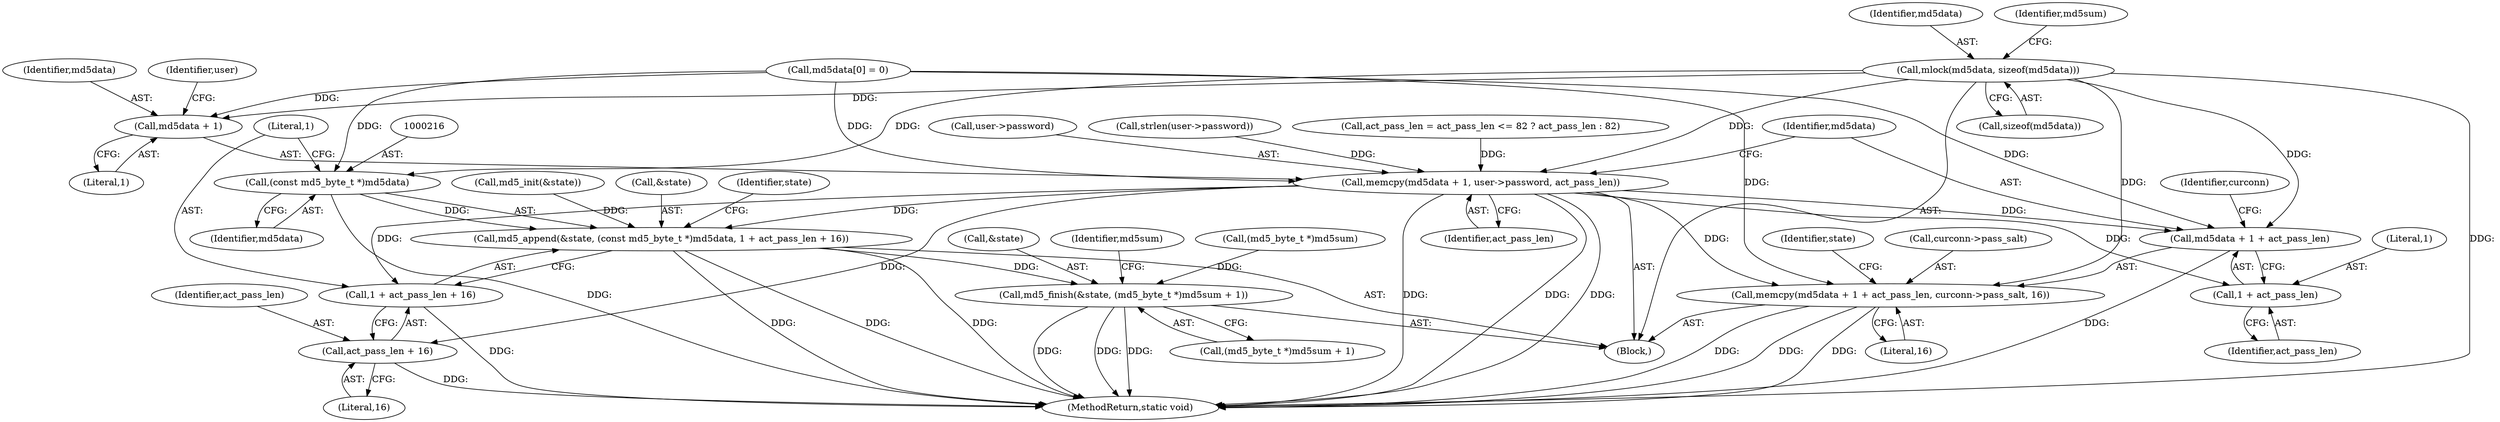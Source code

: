 digraph "0_MAC-Telnet_b69d11727d4f0f8cf719c79e3fb700f55ca03e9a_2@API" {
"1000149" [label="(Call,mlock(md5data, sizeof(md5data)))"];
"1000191" [label="(Call,memcpy(md5data + 1, user->password, act_pass_len))"];
"1000199" [label="(Call,memcpy(md5data + 1 + act_pass_len, curconn->pass_salt, 16))"];
"1000200" [label="(Call,md5data + 1 + act_pass_len)"];
"1000202" [label="(Call,1 + act_pass_len)"];
"1000212" [label="(Call,md5_append(&state, (const md5_byte_t *)md5data, 1 + act_pass_len + 16))"];
"1000223" [label="(Call,md5_finish(&state, (md5_byte_t *)md5sum + 1))"];
"1000218" [label="(Call,1 + act_pass_len + 16)"];
"1000220" [label="(Call,act_pass_len + 16)"];
"1000192" [label="(Call,md5data + 1)"];
"1000215" [label="(Call,(const md5_byte_t *)md5data)"];
"1000211" [label="(Identifier,state)"];
"1000178" [label="(Call,act_pass_len = act_pass_len <= 82 ? act_pass_len : 82)"];
"1000219" [label="(Literal,1)"];
"1000195" [label="(Call,user->password)"];
"1000202" [label="(Call,1 + act_pass_len)"];
"1000198" [label="(Identifier,act_pass_len)"];
"1000200" [label="(Call,md5data + 1 + act_pass_len)"];
"1000191" [label="(Call,memcpy(md5data + 1, user->password, act_pass_len))"];
"1000186" [label="(Call,md5data[0] = 0)"];
"1000150" [label="(Identifier,md5data)"];
"1000705" [label="(MethodReturn,static void)"];
"1000227" [label="(Call,(md5_byte_t *)md5sum)"];
"1000222" [label="(Literal,16)"];
"1000221" [label="(Identifier,act_pass_len)"];
"1000224" [label="(Call,&state)"];
"1000209" [label="(Call,md5_init(&state))"];
"1000201" [label="(Identifier,md5data)"];
"1000204" [label="(Identifier,act_pass_len)"];
"1000212" [label="(Call,md5_append(&state, (const md5_byte_t *)md5data, 1 + act_pass_len + 16))"];
"1000208" [label="(Literal,16)"];
"1000196" [label="(Identifier,user)"];
"1000174" [label="(Call,strlen(user->password))"];
"1000192" [label="(Call,md5data + 1)"];
"1000206" [label="(Identifier,curconn)"];
"1000218" [label="(Call,1 + act_pass_len + 16)"];
"1000226" [label="(Call,(md5_byte_t *)md5sum + 1)"];
"1000194" [label="(Literal,1)"];
"1000215" [label="(Call,(const md5_byte_t *)md5data)"];
"1000220" [label="(Call,act_pass_len + 16)"];
"1000203" [label="(Literal,1)"];
"1000213" [label="(Call,&state)"];
"1000225" [label="(Identifier,state)"];
"1000223" [label="(Call,md5_finish(&state, (md5_byte_t *)md5sum + 1))"];
"1000233" [label="(Identifier,md5sum)"];
"1000154" [label="(Identifier,md5sum)"];
"1000149" [label="(Call,mlock(md5data, sizeof(md5data)))"];
"1000199" [label="(Call,memcpy(md5data + 1 + act_pass_len, curconn->pass_salt, 16))"];
"1000193" [label="(Identifier,md5data)"];
"1000151" [label="(Call,sizeof(md5data))"];
"1000147" [label="(Block,)"];
"1000217" [label="(Identifier,md5data)"];
"1000205" [label="(Call,curconn->pass_salt)"];
"1000149" -> "1000147"  [label="AST: "];
"1000149" -> "1000151"  [label="CFG: "];
"1000150" -> "1000149"  [label="AST: "];
"1000151" -> "1000149"  [label="AST: "];
"1000154" -> "1000149"  [label="CFG: "];
"1000149" -> "1000705"  [label="DDG: "];
"1000149" -> "1000191"  [label="DDG: "];
"1000149" -> "1000192"  [label="DDG: "];
"1000149" -> "1000199"  [label="DDG: "];
"1000149" -> "1000200"  [label="DDG: "];
"1000149" -> "1000215"  [label="DDG: "];
"1000191" -> "1000147"  [label="AST: "];
"1000191" -> "1000198"  [label="CFG: "];
"1000192" -> "1000191"  [label="AST: "];
"1000195" -> "1000191"  [label="AST: "];
"1000198" -> "1000191"  [label="AST: "];
"1000201" -> "1000191"  [label="CFG: "];
"1000191" -> "1000705"  [label="DDG: "];
"1000191" -> "1000705"  [label="DDG: "];
"1000191" -> "1000705"  [label="DDG: "];
"1000186" -> "1000191"  [label="DDG: "];
"1000174" -> "1000191"  [label="DDG: "];
"1000178" -> "1000191"  [label="DDG: "];
"1000191" -> "1000199"  [label="DDG: "];
"1000191" -> "1000200"  [label="DDG: "];
"1000191" -> "1000202"  [label="DDG: "];
"1000191" -> "1000212"  [label="DDG: "];
"1000191" -> "1000218"  [label="DDG: "];
"1000191" -> "1000220"  [label="DDG: "];
"1000199" -> "1000147"  [label="AST: "];
"1000199" -> "1000208"  [label="CFG: "];
"1000200" -> "1000199"  [label="AST: "];
"1000205" -> "1000199"  [label="AST: "];
"1000208" -> "1000199"  [label="AST: "];
"1000211" -> "1000199"  [label="CFG: "];
"1000199" -> "1000705"  [label="DDG: "];
"1000199" -> "1000705"  [label="DDG: "];
"1000199" -> "1000705"  [label="DDG: "];
"1000186" -> "1000199"  [label="DDG: "];
"1000200" -> "1000202"  [label="CFG: "];
"1000201" -> "1000200"  [label="AST: "];
"1000202" -> "1000200"  [label="AST: "];
"1000206" -> "1000200"  [label="CFG: "];
"1000200" -> "1000705"  [label="DDG: "];
"1000186" -> "1000200"  [label="DDG: "];
"1000202" -> "1000204"  [label="CFG: "];
"1000203" -> "1000202"  [label="AST: "];
"1000204" -> "1000202"  [label="AST: "];
"1000212" -> "1000147"  [label="AST: "];
"1000212" -> "1000218"  [label="CFG: "];
"1000213" -> "1000212"  [label="AST: "];
"1000215" -> "1000212"  [label="AST: "];
"1000218" -> "1000212"  [label="AST: "];
"1000225" -> "1000212"  [label="CFG: "];
"1000212" -> "1000705"  [label="DDG: "];
"1000212" -> "1000705"  [label="DDG: "];
"1000212" -> "1000705"  [label="DDG: "];
"1000209" -> "1000212"  [label="DDG: "];
"1000215" -> "1000212"  [label="DDG: "];
"1000212" -> "1000223"  [label="DDG: "];
"1000223" -> "1000147"  [label="AST: "];
"1000223" -> "1000226"  [label="CFG: "];
"1000224" -> "1000223"  [label="AST: "];
"1000226" -> "1000223"  [label="AST: "];
"1000233" -> "1000223"  [label="CFG: "];
"1000223" -> "1000705"  [label="DDG: "];
"1000223" -> "1000705"  [label="DDG: "];
"1000223" -> "1000705"  [label="DDG: "];
"1000227" -> "1000223"  [label="DDG: "];
"1000218" -> "1000220"  [label="CFG: "];
"1000219" -> "1000218"  [label="AST: "];
"1000220" -> "1000218"  [label="AST: "];
"1000218" -> "1000705"  [label="DDG: "];
"1000220" -> "1000222"  [label="CFG: "];
"1000221" -> "1000220"  [label="AST: "];
"1000222" -> "1000220"  [label="AST: "];
"1000220" -> "1000705"  [label="DDG: "];
"1000192" -> "1000194"  [label="CFG: "];
"1000193" -> "1000192"  [label="AST: "];
"1000194" -> "1000192"  [label="AST: "];
"1000196" -> "1000192"  [label="CFG: "];
"1000186" -> "1000192"  [label="DDG: "];
"1000215" -> "1000217"  [label="CFG: "];
"1000216" -> "1000215"  [label="AST: "];
"1000217" -> "1000215"  [label="AST: "];
"1000219" -> "1000215"  [label="CFG: "];
"1000215" -> "1000705"  [label="DDG: "];
"1000186" -> "1000215"  [label="DDG: "];
}
